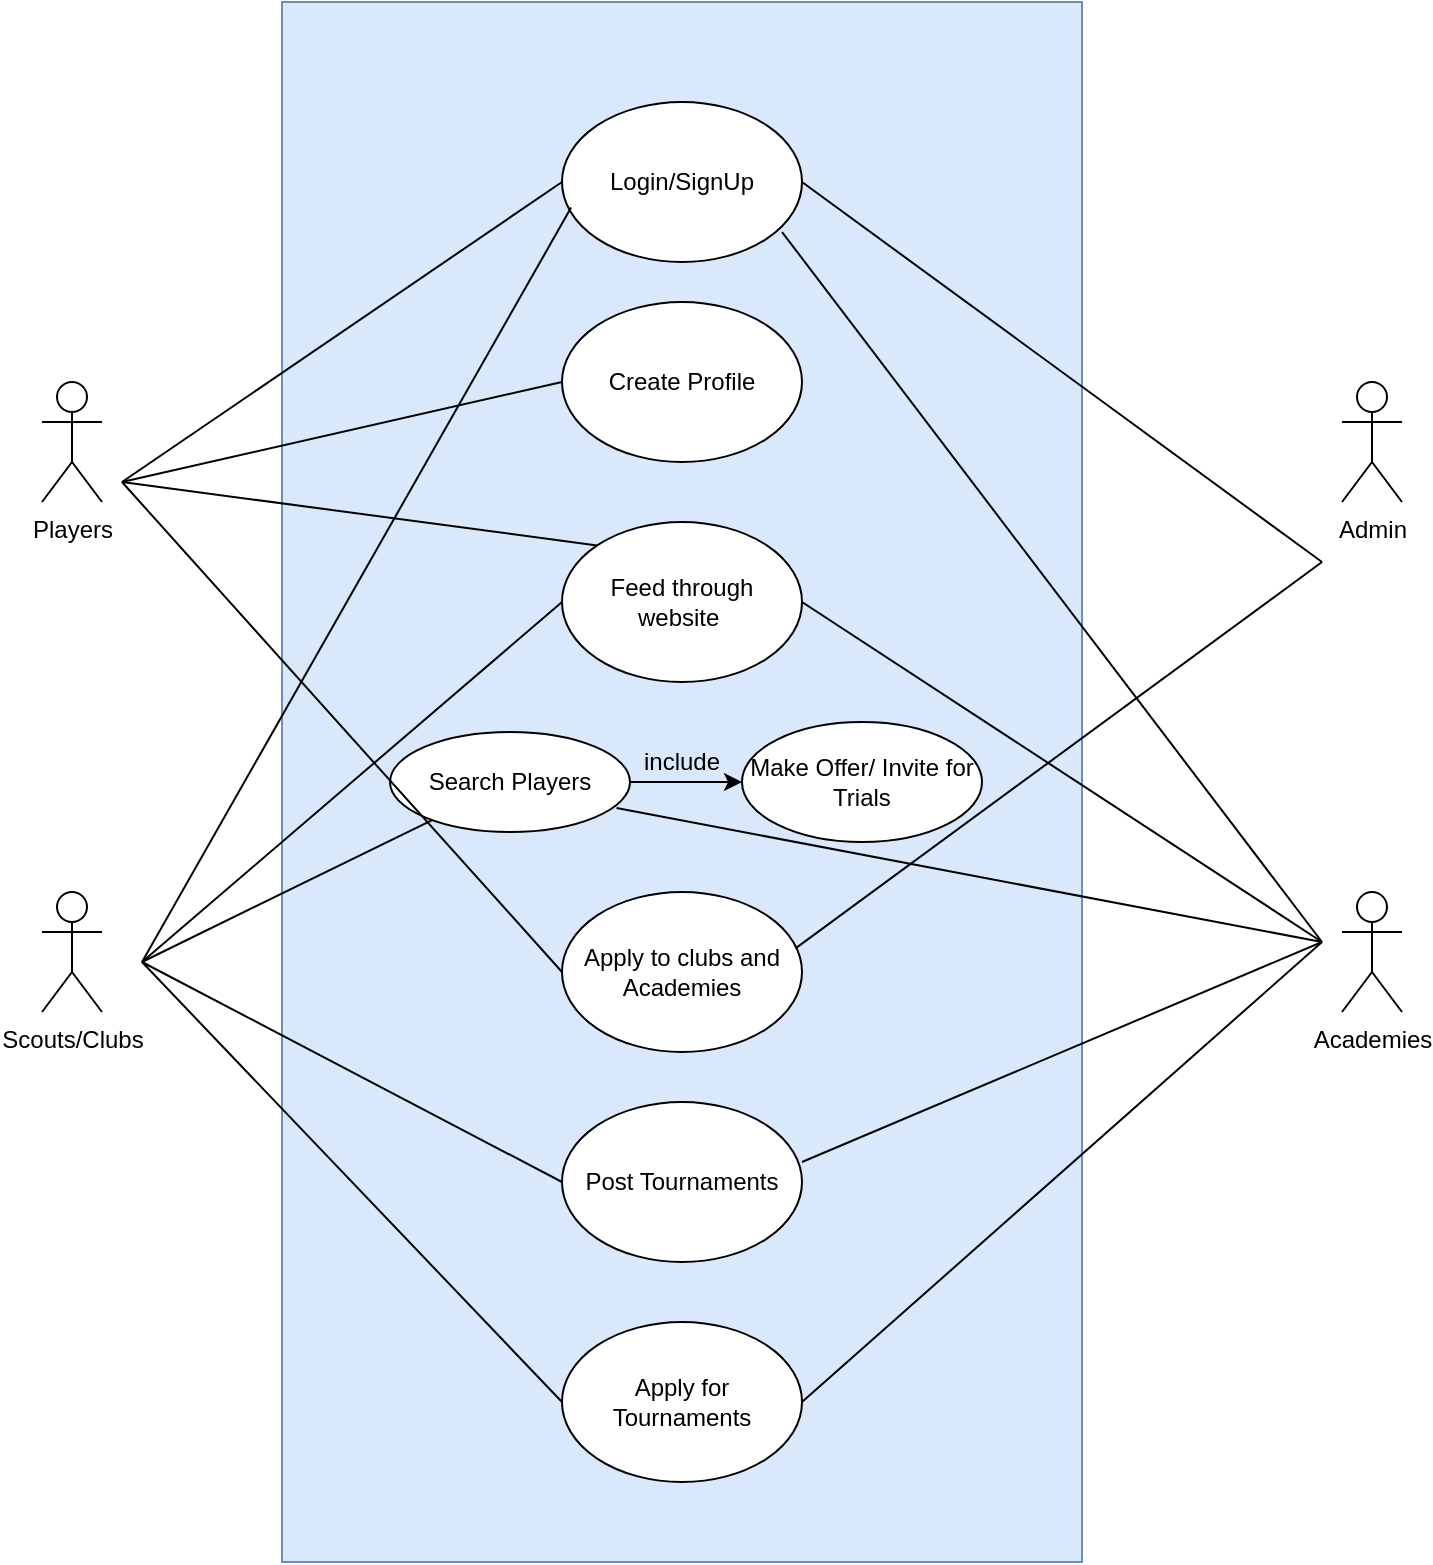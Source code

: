 <mxfile version="21.2.2" type="github">
  <diagram name="Page-1" id="_VaLiJuslLobCyFwAls5">
    <mxGraphModel dx="2025" dy="1120" grid="1" gridSize="10" guides="1" tooltips="1" connect="1" arrows="1" fold="1" page="1" pageScale="1" pageWidth="827" pageHeight="1169" math="0" shadow="0">
      <root>
        <mxCell id="0" />
        <mxCell id="1" parent="0" />
        <mxCell id="oNw5IfO4u7kCw_emMaOh-18" value="" style="rounded=0;whiteSpace=wrap;html=1;fillColor=#dae8fc;strokeColor=#6c8ebf;" parent="1" vertex="1">
          <mxGeometry x="240" y="100" width="400" height="780" as="geometry" />
        </mxCell>
        <mxCell id="oNw5IfO4u7kCw_emMaOh-1" value="Players" style="shape=umlActor;verticalLabelPosition=bottom;verticalAlign=top;html=1;outlineConnect=0;" parent="1" vertex="1">
          <mxGeometry x="120" y="290" width="30" height="60" as="geometry" />
        </mxCell>
        <mxCell id="oNw5IfO4u7kCw_emMaOh-5" value="Login/SignUp" style="ellipse;whiteSpace=wrap;html=1;" parent="1" vertex="1">
          <mxGeometry x="380" y="150" width="120" height="80" as="geometry" />
        </mxCell>
        <mxCell id="oNw5IfO4u7kCw_emMaOh-6" value="Admin" style="shape=umlActor;verticalLabelPosition=bottom;verticalAlign=top;html=1;outlineConnect=0;" parent="1" vertex="1">
          <mxGeometry x="770" y="290" width="30" height="60" as="geometry" />
        </mxCell>
        <mxCell id="oNw5IfO4u7kCw_emMaOh-7" value="Scouts/Clubs" style="shape=umlActor;verticalLabelPosition=bottom;verticalAlign=top;html=1;outlineConnect=0;" parent="1" vertex="1">
          <mxGeometry x="120" y="545" width="30" height="60" as="geometry" />
        </mxCell>
        <mxCell id="oNw5IfO4u7kCw_emMaOh-8" value="Academies" style="shape=umlActor;verticalLabelPosition=bottom;verticalAlign=top;html=1;outlineConnect=0;" parent="1" vertex="1">
          <mxGeometry x="770" y="545" width="30" height="60" as="geometry" />
        </mxCell>
        <mxCell id="oNw5IfO4u7kCw_emMaOh-10" value="Create Profile" style="ellipse;whiteSpace=wrap;html=1;" parent="1" vertex="1">
          <mxGeometry x="380" y="250" width="120" height="80" as="geometry" />
        </mxCell>
        <mxCell id="oNw5IfO4u7kCw_emMaOh-12" value="Feed through website&amp;nbsp;" style="ellipse;whiteSpace=wrap;html=1;" parent="1" vertex="1">
          <mxGeometry x="380" y="360" width="120" height="80" as="geometry" />
        </mxCell>
        <mxCell id="oNw5IfO4u7kCw_emMaOh-13" value="Search Players" style="ellipse;whiteSpace=wrap;html=1;" parent="1" vertex="1">
          <mxGeometry x="294" y="465" width="120" height="50" as="geometry" />
        </mxCell>
        <mxCell id="oNw5IfO4u7kCw_emMaOh-14" value="Make Offer/ Invite for Trials" style="ellipse;whiteSpace=wrap;html=1;" parent="1" vertex="1">
          <mxGeometry x="470" y="460" width="120" height="60" as="geometry" />
        </mxCell>
        <mxCell id="oNw5IfO4u7kCw_emMaOh-15" value="Apply to clubs and Academies" style="ellipse;whiteSpace=wrap;html=1;" parent="1" vertex="1">
          <mxGeometry x="380" y="545" width="120" height="80" as="geometry" />
        </mxCell>
        <mxCell id="oNw5IfO4u7kCw_emMaOh-16" value="Post Tournaments" style="ellipse;whiteSpace=wrap;html=1;" parent="1" vertex="1">
          <mxGeometry x="380" y="650" width="120" height="80" as="geometry" />
        </mxCell>
        <mxCell id="oNw5IfO4u7kCw_emMaOh-17" value="Apply for Tournaments" style="ellipse;whiteSpace=wrap;html=1;" parent="1" vertex="1">
          <mxGeometry x="380" y="760" width="120" height="80" as="geometry" />
        </mxCell>
        <mxCell id="oNw5IfO4u7kCw_emMaOh-38" value="include" style="text;html=1;strokeColor=none;fillColor=none;align=center;verticalAlign=middle;whiteSpace=wrap;rounded=0;" parent="1" vertex="1">
          <mxGeometry x="410" y="465" width="60" height="30" as="geometry" />
        </mxCell>
        <mxCell id="w33D1IUgKpzshnFfN36X-1" value="" style="endArrow=classic;html=1;rounded=0;exitX=1;exitY=0.5;exitDx=0;exitDy=0;entryX=0;entryY=0.5;entryDx=0;entryDy=0;" edge="1" parent="1" source="oNw5IfO4u7kCw_emMaOh-13" target="oNw5IfO4u7kCw_emMaOh-14">
          <mxGeometry width="50" height="50" relative="1" as="geometry">
            <mxPoint x="430" y="550" as="sourcePoint" />
            <mxPoint x="480" y="500" as="targetPoint" />
          </mxGeometry>
        </mxCell>
        <mxCell id="w33D1IUgKpzshnFfN36X-2" value="" style="endArrow=none;html=1;rounded=0;entryX=0;entryY=0.5;entryDx=0;entryDy=0;" edge="1" parent="1" target="oNw5IfO4u7kCw_emMaOh-5">
          <mxGeometry width="50" height="50" relative="1" as="geometry">
            <mxPoint x="160" y="340" as="sourcePoint" />
            <mxPoint x="370" y="290" as="targetPoint" />
          </mxGeometry>
        </mxCell>
        <mxCell id="w33D1IUgKpzshnFfN36X-3" value="" style="endArrow=none;html=1;rounded=0;entryX=0;entryY=0.5;entryDx=0;entryDy=0;" edge="1" parent="1" target="oNw5IfO4u7kCw_emMaOh-10">
          <mxGeometry width="50" height="50" relative="1" as="geometry">
            <mxPoint x="160" y="340" as="sourcePoint" />
            <mxPoint x="340" y="310" as="targetPoint" />
          </mxGeometry>
        </mxCell>
        <mxCell id="w33D1IUgKpzshnFfN36X-4" value="" style="endArrow=none;html=1;rounded=0;entryX=0;entryY=0;entryDx=0;entryDy=0;" edge="1" parent="1" target="oNw5IfO4u7kCw_emMaOh-12">
          <mxGeometry width="50" height="50" relative="1" as="geometry">
            <mxPoint x="160" y="340" as="sourcePoint" />
            <mxPoint x="340" y="310" as="targetPoint" />
          </mxGeometry>
        </mxCell>
        <mxCell id="w33D1IUgKpzshnFfN36X-5" value="" style="endArrow=none;html=1;rounded=0;entryX=0;entryY=0.5;entryDx=0;entryDy=0;" edge="1" parent="1" target="oNw5IfO4u7kCw_emMaOh-15">
          <mxGeometry width="50" height="50" relative="1" as="geometry">
            <mxPoint x="160" y="340" as="sourcePoint" />
            <mxPoint x="260" y="470" as="targetPoint" />
          </mxGeometry>
        </mxCell>
        <mxCell id="w33D1IUgKpzshnFfN36X-6" value="" style="endArrow=none;html=1;rounded=0;entryX=0.038;entryY=0.66;entryDx=0;entryDy=0;entryPerimeter=0;" edge="1" parent="1" target="oNw5IfO4u7kCw_emMaOh-5">
          <mxGeometry width="50" height="50" relative="1" as="geometry">
            <mxPoint x="170" y="580" as="sourcePoint" />
            <mxPoint x="260" y="380" as="targetPoint" />
          </mxGeometry>
        </mxCell>
        <mxCell id="w33D1IUgKpzshnFfN36X-7" value="" style="endArrow=none;html=1;rounded=0;entryX=0;entryY=0.5;entryDx=0;entryDy=0;" edge="1" parent="1" target="oNw5IfO4u7kCw_emMaOh-12">
          <mxGeometry width="50" height="50" relative="1" as="geometry">
            <mxPoint x="170" y="580" as="sourcePoint" />
            <mxPoint x="300" y="560" as="targetPoint" />
          </mxGeometry>
        </mxCell>
        <mxCell id="w33D1IUgKpzshnFfN36X-8" value="" style="endArrow=none;html=1;rounded=0;" edge="1" parent="1" target="oNw5IfO4u7kCw_emMaOh-13">
          <mxGeometry width="50" height="50" relative="1" as="geometry">
            <mxPoint x="170" y="580" as="sourcePoint" />
            <mxPoint x="290" y="650" as="targetPoint" />
          </mxGeometry>
        </mxCell>
        <mxCell id="w33D1IUgKpzshnFfN36X-9" value="" style="endArrow=none;html=1;rounded=0;entryX=0;entryY=0.5;entryDx=0;entryDy=0;" edge="1" parent="1" target="oNw5IfO4u7kCw_emMaOh-16">
          <mxGeometry width="50" height="50" relative="1" as="geometry">
            <mxPoint x="170" y="580" as="sourcePoint" />
            <mxPoint x="290" y="650" as="targetPoint" />
          </mxGeometry>
        </mxCell>
        <mxCell id="w33D1IUgKpzshnFfN36X-10" value="" style="endArrow=none;html=1;rounded=0;entryX=0;entryY=0.5;entryDx=0;entryDy=0;" edge="1" parent="1" target="oNw5IfO4u7kCw_emMaOh-17">
          <mxGeometry width="50" height="50" relative="1" as="geometry">
            <mxPoint x="170" y="580" as="sourcePoint" />
            <mxPoint x="290" y="650" as="targetPoint" />
          </mxGeometry>
        </mxCell>
        <mxCell id="w33D1IUgKpzshnFfN36X-11" value="" style="endArrow=none;html=1;rounded=0;exitX=1;exitY=0.5;exitDx=0;exitDy=0;" edge="1" parent="1" source="oNw5IfO4u7kCw_emMaOh-5">
          <mxGeometry width="50" height="50" relative="1" as="geometry">
            <mxPoint x="340" y="560" as="sourcePoint" />
            <mxPoint x="760" y="380" as="targetPoint" />
          </mxGeometry>
        </mxCell>
        <mxCell id="w33D1IUgKpzshnFfN36X-12" value="" style="endArrow=none;html=1;rounded=0;exitX=0.973;exitY=0.352;exitDx=0;exitDy=0;exitPerimeter=0;" edge="1" parent="1" source="oNw5IfO4u7kCw_emMaOh-15">
          <mxGeometry width="50" height="50" relative="1" as="geometry">
            <mxPoint x="340" y="560" as="sourcePoint" />
            <mxPoint x="760" y="380" as="targetPoint" />
          </mxGeometry>
        </mxCell>
        <mxCell id="w33D1IUgKpzshnFfN36X-14" value="" style="endArrow=none;html=1;rounded=0;entryX=0.917;entryY=0.813;entryDx=0;entryDy=0;entryPerimeter=0;" edge="1" parent="1" target="oNw5IfO4u7kCw_emMaOh-5">
          <mxGeometry width="50" height="50" relative="1" as="geometry">
            <mxPoint x="760" y="570" as="sourcePoint" />
            <mxPoint x="470" y="480" as="targetPoint" />
          </mxGeometry>
        </mxCell>
        <mxCell id="w33D1IUgKpzshnFfN36X-15" value="" style="endArrow=none;html=1;rounded=0;entryX=1;entryY=0.5;entryDx=0;entryDy=0;" edge="1" parent="1" target="oNw5IfO4u7kCw_emMaOh-12">
          <mxGeometry width="50" height="50" relative="1" as="geometry">
            <mxPoint x="760" y="570" as="sourcePoint" />
            <mxPoint x="470" y="480" as="targetPoint" />
          </mxGeometry>
        </mxCell>
        <mxCell id="w33D1IUgKpzshnFfN36X-16" value="" style="endArrow=none;html=1;rounded=0;exitX=0.944;exitY=0.76;exitDx=0;exitDy=0;exitPerimeter=0;" edge="1" parent="1" source="oNw5IfO4u7kCw_emMaOh-13">
          <mxGeometry width="50" height="50" relative="1" as="geometry">
            <mxPoint x="420" y="600" as="sourcePoint" />
            <mxPoint x="760" y="570" as="targetPoint" />
          </mxGeometry>
        </mxCell>
        <mxCell id="w33D1IUgKpzshnFfN36X-17" value="" style="endArrow=none;html=1;rounded=0;exitX=1;exitY=0.375;exitDx=0;exitDy=0;exitPerimeter=0;" edge="1" parent="1" source="oNw5IfO4u7kCw_emMaOh-16">
          <mxGeometry width="50" height="50" relative="1" as="geometry">
            <mxPoint x="420" y="660" as="sourcePoint" />
            <mxPoint x="760" y="570" as="targetPoint" />
          </mxGeometry>
        </mxCell>
        <mxCell id="w33D1IUgKpzshnFfN36X-18" value="" style="endArrow=none;html=1;rounded=0;exitX=1;exitY=0.5;exitDx=0;exitDy=0;" edge="1" parent="1" source="oNw5IfO4u7kCw_emMaOh-17">
          <mxGeometry width="50" height="50" relative="1" as="geometry">
            <mxPoint x="420" y="660" as="sourcePoint" />
            <mxPoint x="760" y="570" as="targetPoint" />
          </mxGeometry>
        </mxCell>
      </root>
    </mxGraphModel>
  </diagram>
</mxfile>
